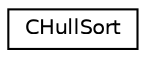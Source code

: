 digraph "Graphical Class Hierarchy"
{
  edge [fontname="Helvetica",fontsize="10",labelfontname="Helvetica",labelfontsize="10"];
  node [fontname="Helvetica",fontsize="10",shape=record];
  rankdir="LR";
  Node1 [label="CHullSort",height=0.2,width=0.4,color="black", fillcolor="white", style="filled",URL="$class_c_hull_sort.html"];
}
